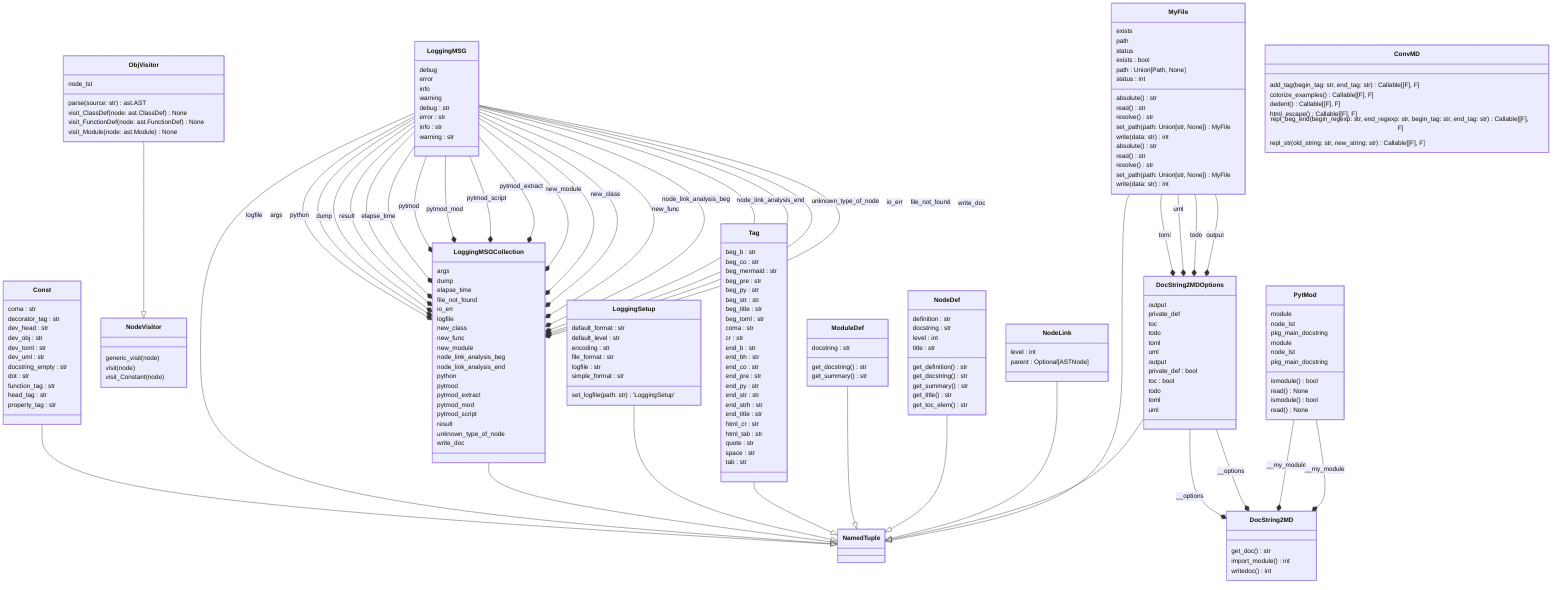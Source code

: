 classDiagram
  class DocString2MDOptions {
    output
    private_def
    toc
    todo
    toml
    uml
  }
  class LoggingMSG {
    debug
    error
    info
    warning
  }
  class MyFile {
    exists
    path
    status
    absolute() str
    read() str
    resolve() str
    set_path(path: Union[str, None]) MyFile
    write(data: str) int
  }
  class NodeVisitor {
    generic_visit(node)
    visit(node)
    visit_Constant(node)
  }
  class PytMod {
    module
    node_lst
    pkg_main_docstring
    ismodule() bool
    read() None
  }
  class Const {
    coma : str
    decorator_tag : str
    dev_head : str
    dev_obj : str
    dev_toml : str
    dev_uml : str
    docstring_empty : str
    dot : str
    function_tag : str
    head_tag : str
    property_tag : str
  }
  class LoggingMSG {
    debug : str
    error : str
    info : str
    warning : str
  }
  class LoggingMSGCollection {
    args
    dump
    elapse_time
    file_not_found
    io_err
    logfile
    new_class
    new_func
    new_module
    node_link_analysis_beg
    node_link_analysis_end
    python
    pytmod
    pytmod_extract
    pytmod_mod
    pytmod_script
    result
    unknown_type_of_node
    write_doc
  }
  class LoggingSetup {
    default_format : str
    default_level : str
    encoding : str
    file_format : str
    logfile : str
    simple_format : str
    set_logfile(path: str) 'LoggingSetup'
  }
  class Tag {
    beg_b : str
    beg_co : str
    beg_mermaid : str
    beg_pre : str
    beg_py : str
    beg_str : str
    beg_title : str
    beg_toml : str
    coma : str
    cr : str
    end_b : str
    end_bh : str
    end_co : str
    end_pre : str
    end_py : str
    end_str : str
    end_strh : str
    end_title : str
    html_cr : str
    html_tab : str
    quote : str
    space : str
    tab : str
  }
  class ModuleDef {
    docstring : str
    get_docstring() str
    get_summary() str
  }
  class NodeDef {
    definition : str
    docstring : str
    level : int
    title : str
    get_definition() str
    get_docstring() str
    get_summary() str
    get_title() str
    get_toc_elem() str
  }
  class NodeLink {
    level : int
    parent : Optional[ASTNode]
  }
  class ObjVisitor {
    node_lst
    parse(source: str) ast.AST
    visit_ClassDef(node: ast.ClassDef) None
    visit_FunctionDef(node: ast.FunctionDef) None
    visit_Module(node: ast.Module) None
  }
  class ConvMD {
    add_tag(begin_tag: str, end_tag: str) Callable[[F], F]
    colorize_examples() Callable[[F], F]
    dedent() Callable[[F], F]
    html_escape() Callable[[F], F]
    repl_beg_end(begin_regexp: str, end_regexp: str, begin_tag: str, end_tag: str) Callable[[F], F]
    repl_str(old_string: str, new_string: str) Callable[[F], F]
  }
  class DocString2MD {
    get_doc() str
    import_module() int
    writedoc() int
  }
  class DocString2MDOptions {
    output
    private_def : bool
    toc : bool
    todo
    toml
    uml
  }
  class MyFile {
    exists : bool
    path : Union[Path, None]
    status : int
    absolute() str
    read() str
    resolve() str
    set_path(path: Union[str, None]) MyFile
    write(data: str) int
  }
  class PytMod {
    module
    node_lst
    pkg_main_docstring
    ismodule() bool
    read() None
  }
  class NamedTuple {
  }
  Const --|> NamedTuple
  LoggingMSG --|> NamedTuple
  LoggingMSGCollection --|> NamedTuple
  LoggingSetup --|> NamedTuple
  Tag --|> NamedTuple
  ModuleDef --|> NamedTuple
  NodeDef --|> NamedTuple
  NodeLink --|> NamedTuple
  ObjVisitor --|> NodeVisitor
  DocString2MDOptions --|> NamedTuple
  MyFile --|> NamedTuple
  DocString2MDOptions --* DocString2MD : __options
  DocString2MDOptions --* DocString2MD : __options
  LoggingMSG --* LoggingMSGCollection : logfile
  LoggingMSG --* LoggingMSGCollection : args
  LoggingMSG --* LoggingMSGCollection : python
  LoggingMSG --* LoggingMSGCollection : dump
  LoggingMSG --* LoggingMSGCollection : result
  LoggingMSG --* LoggingMSGCollection : elapse_time
  LoggingMSG --* LoggingMSGCollection : pytmod
  LoggingMSG --* LoggingMSGCollection : pytmod_mod
  LoggingMSG --* LoggingMSGCollection : pytmod_script
  LoggingMSG --* LoggingMSGCollection : pytmod_extract
  LoggingMSG --* LoggingMSGCollection : new_module
  LoggingMSG --* LoggingMSGCollection : new_class
  LoggingMSG --* LoggingMSGCollection : new_func
  LoggingMSG --* LoggingMSGCollection : node_link_analysis_beg
  LoggingMSG --* LoggingMSGCollection : node_link_analysis_end
  LoggingMSG --* LoggingMSGCollection : unknown_type_of_node
  LoggingMSG --* LoggingMSGCollection : io_err
  LoggingMSG --* LoggingMSGCollection : file_not_found
  LoggingMSG --* LoggingMSGCollection : write_doc
  MyFile --* DocString2MDOptions : toml
  MyFile --* DocString2MDOptions : uml
  MyFile --* DocString2MDOptions : todo
  MyFile --* DocString2MDOptions : output
  PytMod --* DocString2MD : __my_module
  PytMod --* DocString2MD : __my_module